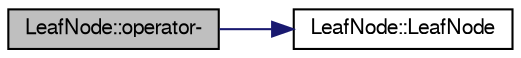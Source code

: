 digraph "LeafNode::operator-"
{
  edge [fontname="FreeSans",fontsize="10",labelfontname="FreeSans",labelfontsize="10"];
  node [fontname="FreeSans",fontsize="10",shape=record];
  rankdir="LR";
  Node1 [label="LeafNode::operator-",height=0.2,width=0.4,color="black", fillcolor="grey75", style="filled", fontcolor="black"];
  Node1 -> Node2 [color="midnightblue",fontsize="10",style="solid",fontname="FreeSans"];
  Node2 [label="LeafNode::LeafNode",height=0.2,width=0.4,color="black", fillcolor="white", style="filled",URL="$class_leaf_node.html#a84a7fd308f9a0aea57220842f741d6d1"];
}
